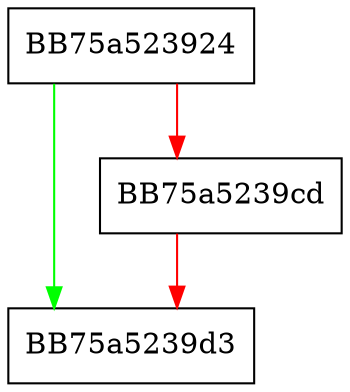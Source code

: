 digraph ProcessNotification {
  node [shape="box"];
  graph [splines=ortho];
  BB75a523924 -> BB75a5239d3 [color="green"];
  BB75a523924 -> BB75a5239cd [color="red"];
  BB75a5239cd -> BB75a5239d3 [color="red"];
}